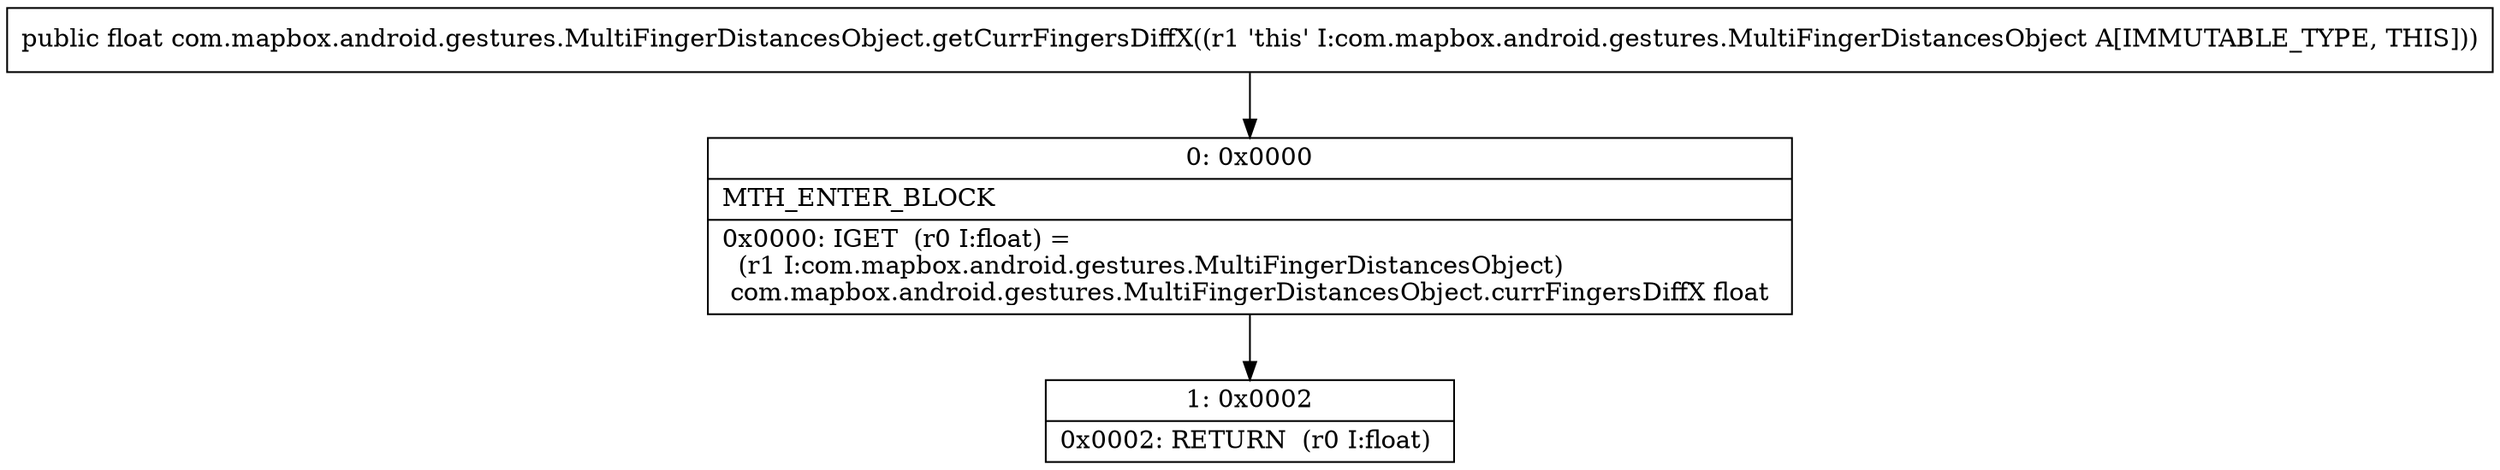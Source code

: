 digraph "CFG forcom.mapbox.android.gestures.MultiFingerDistancesObject.getCurrFingersDiffX()F" {
Node_0 [shape=record,label="{0\:\ 0x0000|MTH_ENTER_BLOCK\l|0x0000: IGET  (r0 I:float) = \l  (r1 I:com.mapbox.android.gestures.MultiFingerDistancesObject)\l com.mapbox.android.gestures.MultiFingerDistancesObject.currFingersDiffX float \l}"];
Node_1 [shape=record,label="{1\:\ 0x0002|0x0002: RETURN  (r0 I:float) \l}"];
MethodNode[shape=record,label="{public float com.mapbox.android.gestures.MultiFingerDistancesObject.getCurrFingersDiffX((r1 'this' I:com.mapbox.android.gestures.MultiFingerDistancesObject A[IMMUTABLE_TYPE, THIS])) }"];
MethodNode -> Node_0;
Node_0 -> Node_1;
}

